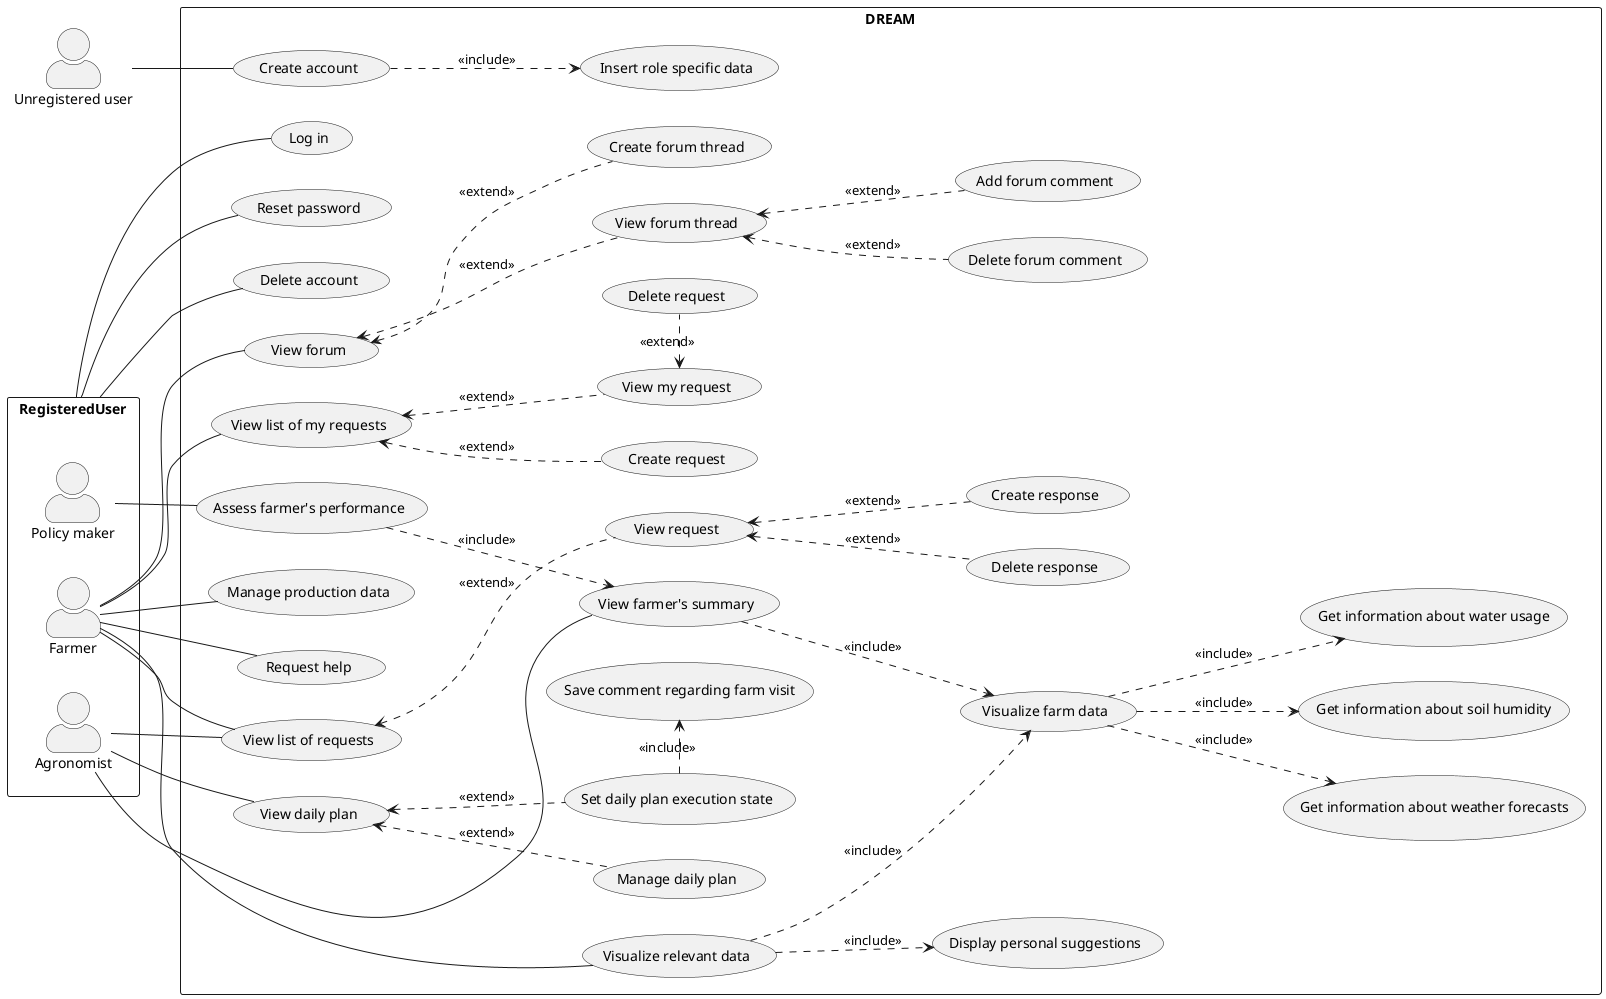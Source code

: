 @startuml Use case
left to right direction
skinparam packageStyle rectangle
skinparam actorStyle awesome

' skinparam linetype polyline
' skinparam linetype ortho

'Primary - should be on the left side
actor :Unregistered user: as UnregUser

package RegisteredUser {
    actor :Policy maker: as PolMaker
    actor :Farmer:
    actor :Agronomist:
}

' 'Secondary - should be on the right side
' package ExternalSystem {
'     actor :WeatherForecastSystem:
'     actor :WaterIrrigationSystem:
'     actor :SensorSystem:
' }

'visualisations - less details or additional phenomenas? as in lower diagram
'there are MANY missing phenomenas, that can be deducted from UC
'about SP: which is better?? - maybe a question to tamburri
'   "The system visualizes data ... for argonomist"
'   "The system visualizes data ..."
'   "Agronomist visualizes data"
rectangle DREAM {
    '''''''''''Common'''''''''''
    RegisteredUser -- (Log in)
    RegisteredUser -- (Reset password)
    RegisteredUser -- (Delete account)
    UnregUser -- (Create account)
    ' PolMaker -- (Log in)
    ' Agronomist -- (Log in)
    (Create account) ..> (Insert role specific data) : <<include>>

    '''''''''''Farmer'''''''''''
    ' Farmer -- (Log in)
    Farmer -- (Visualize relevant data)
    'should providers be included? maybe a question to Tamburri
    (Visualize relevant data) ..> (Visualize farm data) : <<include>>
    (Visualize farm data) ..> (Get information about weather forecasts) : <<include>>
    (Visualize farm data) ..> (Get information about soil humidity) : <<include>>
    (Visualize farm data) ..> (Get information about water usage) : <<include>>
    (Visualize relevant data) ..> (Display personal suggestions) : <<include>>
    Farmer -- (Manage production data)
    Farmer -- (Request help)
    Farmer -- (View forum)
    (View forum) <.. (Create forum thread) : <<extend>>
    (View forum) <.. (View forum thread) : <<extend>>
    (View forum thread) <.. (Delete forum comment) : <<extend>>
    (View forum thread) <.. (Add forum comment) : <<extend>>
    Farmer -- (View list of requests)
    Farmer -- (View list of my requests)
    (View list of my requests) <.. (Create request) : <<extend>>
    (View list of my requests) <.. (View my request) : <<extend>>
    (View my request) <. (Delete request) : <<extend>>

    '''''''''''Agronomist'''''''''''
    Agronomist -- (View farmer's summary)
    Agronomist -- (View list of requests)
    (View list of requests) <.. (View request) : <<extend>>
    (View request) <.. (Create response) : <<extend>>
    (View request) <.. (Delete response) : <<extend>>
    (View farmer's summary) ..> (Visualize farm data) : <<include>>
    Agronomist -- (View daily plan)
    (View daily plan) <.. (Manage daily plan) : <<extend>>
    (View daily plan) <.. (Set daily plan execution state) : <<extend>>
    (Set daily plan execution state) .> (Save comment regarding farm visit) : <<include>>

    '''''''''''Policy maker'''''''''''
    PolMaker -- (Assess farmer's performance)
    (Assess farmer's performance) ..> (View farmer's summary) : <<include>>
}

@enduml
